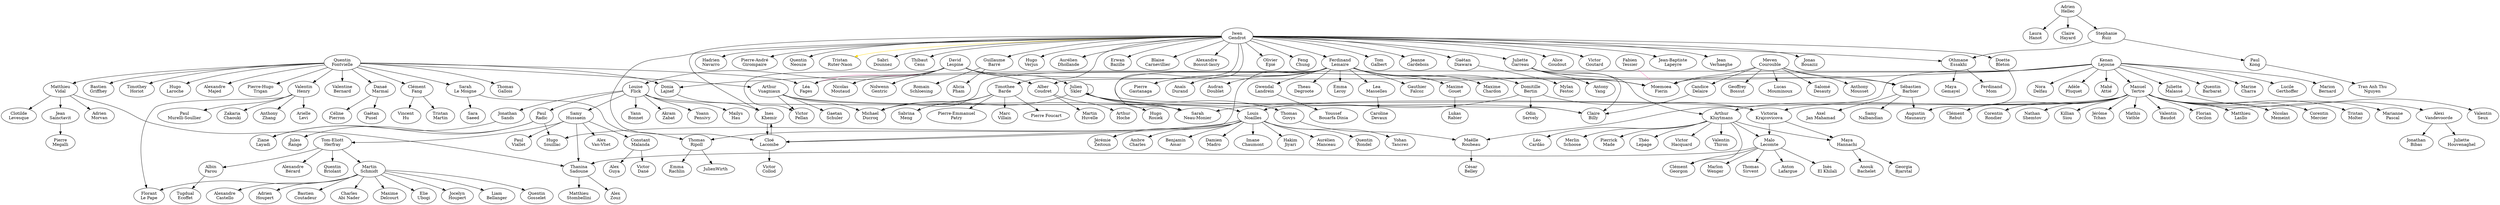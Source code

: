digraph EpiFamily
{
    // List of names :
    abachelet [label="Anouk\nBachelet"];
    acastello [label="Alexandre\nCastello"];
    acharles [label="Ambre\nCharles"];
    acoudret [label="Alber\nCoudret"];
    adhollande [label="Aurélien\nDhollande"];
    ahoche [label="Arthur\nHoche"];
    ahoupert [label="Adrien\nHoupert"];
    alafargue [label="Anton\nLafargue"];
    alevi [label="Arielle\nLevi"];
    alex [label="Alex\nGuya"];
    amorvan [label="Adrien\nMorvan"];
    anais [label="Anaïs\nDurand"];
    anth [label="Anthony\nMousset"];
    aparou [label="Albin\nParou"];
    apluquet [label="Adèle\nPluquet"];
    attie [label="Mahé\nAttié"];
    audr [label="Audran\nDoublet"];
    azouz [label="Alex\nZouz"];
    baggins [label="Léa\nFages"];
    bamar [label="Benjamin\nAmar"];
    barbarat [label="Quentin\nBarbarat"];
    barre [label="Guillaume\nBarré"];
    baudot [label="Valentin\nBaudot"];
    bazille [label="Erwan\nBazille"];
    bcoutadeur [label="Bastien\nCoutadeur"];
    belley [label="César\nBelley"];
    berard [label="Alexandre\nBérard"];
    bibas [label="Jonathan\nBibas"];
    billy [label="Claire\nBilly"];
    blaise [label="Blaise\nCarnevillier"];
    bossut [label="Alexandre\nBossut-Iasry"];
    briolant [label="Quentin\nBriolant"]
    cand [label="Candice\nDelaire"];
    cdevaux [label="Caroline\nDevaux"];
    cecilon [label="Florian\nCecilon"];
    cel [label="Céline\nPierron"];
    cgorgeon [label="Clément\nGeorgon"];
    charra [label="Marine\nCharra"];
    clevesque [label="Clotilde\nLevesque"];
    cmalanda [label="Constant\nMalanda"];
    cnader [label="Charles\nAbi Nader"];
    dana [label="Danaé\nMarmaï"];
    dav [label="David\nLespine"];
    degroote [label="Theau\nDegroote"];
    del [label="Maxime\nDelcourt"];
    dmadro [label="Damien\nMadro"];
    doette [label="Doette\nBleton"];
    domi [label="Domitille\nBertin"];
    donia [label="Donia\nLajnef"];
    eleroy [label="Emma\nLeroy"];
    epie [label="Olivier\nEpié"];
    erachlin [label="Emma\nRachlin"];
    eubogi [label="Elie\nUbogi"];
    falcoz [label="Gauthier\nFalcoz"];
    fang [label="Clément\nFang"];
    feng [label="Feng\nChung"];
    ferd [label="Ferdinand\nLemaire"];
    flick [label="Louise\nFlick"];
    font [label="Quentin\nFontvielle"];
    foucart [label="Pierre Foucart"];
    fpape [label="Florant\nLe Pape"];
    gaet [label="Gaëtan\nPusel"];
    galbert [label="Tom\nGalbert"];
    gallois [label="Thomas\nGallois"];
    gardebois [label="Jeanne\nGardebois"];
    garreau [label="Juliette\nGarreau"];
    gbjarstal [label="Georgia\nBjarstal"];
    gdiawara [label="Gaëtan\nDiawara"];
    geof [label="Geoffrey\nBossut"];
    goudout [label="Alice\nGoudout"];
    goutard [label="Victor\nGoutard"];
    govys [label ="Thomas\nGovys"];
    griffhey [label="Bastien\nGriffhey"];
    gschuler [label="Gaetan\nSchuler"];
    hanot [label="Laura\nHanot"];
    hayard [label="Claire\nHayard"];
    hellec [label="Adrien\nHellec"];
    horiot [label="Timothey\nHoriot"];
    houve [label="Juliette\nHouvenaghel"];
    hu [label = "Vincent\nHu"];
    ichaumont [label="Imane\nChaumont"];
    ikhemir [label="Ines\nKhemir"];
    ikhilali [label="Inès\nEl Khilali"];
    iwen [label="Iwen\nGendrot"];
    jblapeyre [label="Jean-Baptiste\nLapeyre"];
    jean [label="Jean\nVerhaeghe"];
    jhoupert [label="Jocelyn\nHoupert"];
    jiyari [label="Hakim\nJiyari"];
    jojo [label="Jonas\nBouaziz"];
    jrange [label="Jules\nRange"];
    jsainctavit [label="Jean\nSainctavit"];
    jsprintz [label="Gwendal\nLandrein"];
    jwirth [label="Julien\Wirth"];
    kenan [label="Kenan\nLejosne"];
    kluyt [label="Arthur\nKluytmans"];
    lacombe [label="Cloé\nLacombe"];
    laroche [label="Hugo\nLaroche"];
    lasllo [label="Matthieu\nLasllo"];
    lbellanger [label="Liam\nBellanger"];
    lcardao [label="Léo\nCardão"];
    lgerthoffer [label="Lucile\nGerthoffer"];
    lmasselles [label="Lea\nMasselles"];
    lrabier [label="Lukas\nRabier"];
    lucas [label="Lucas\nMouminoux"];
    mahamad [label = "Axel\nJan Mahamad"];
    mahamad [label="Axel\nJan Mahamad"];
    majed [label="Alexandre\nMajed"];
    malasse [label ="Juliette\nMalassé"];
    manceau [label="Aurélien\nManceau"];
    maunaury [label="Augustin\nMaunaury"];
    mbernard [label="Marion\nBernard"];
    mchardon [label="Maxime\nChardon"];
    mducrocq [label="Michael\nDucroq"];
    memeint [label="Nicolas\nMemeint"];
    meng [label="Sabrina\nMeng"];
    mercier [label="Corentin\nMercier"];
    mev [label="Meven\nCourouble"];
    mferdinand [label="Ferdinand\nMom"];
    mfestoc [label="Mylan\nFestoc"];
    mgemayel [label="Maya\nGemayel"];
    mgouet [label="Maxime\nGouet"];
    mhan [label="Maya\nHannachi"];
    mhau [label="Mailys\nHau"];
    mhuvelle [label="Martin\nHuvelle"];
    mlecomte [label="Malo\nLecomte"];
    moe [label="Moemoea\nFierin"];
    molter [label="Tristan\nMolter"];
    mschmidt [label="Martin\nSchmidt"];
    mschoose [label="Merlin\nSchoose"];
    mstombellini [label="Matthieu\nStombellini"];
    mvidal [label="Matthieu\nVidal"];
    mwenger [label="Marlon\nWenger"];
    nalbandian [label="Samy\nNalbandian"];
    navarro [label="Hadrien\nNavarro"];
    nic [label="Nicolas\nMoutaud"];
    noailles [label="Louis\nNoailles"];
    nolw [label="Nolwenn\nGentric"];
    nora [label="Nora\nDelfau"];
    odin [label="Odin\nServely"];
    othmane [label="Othmane\nEssakhi"];
    pag [label="Pierre-André\nGirompaire"];
    pam [label="Pierre\nMegalli"];
    pascal [label="Marianne\nPascal"];
    pat [label="Pierre-Emmanuel\nPatry"];
    pensivy [label="Yoann\nPensivy"];
    pham [label="Alicia\nPham"];
    ph [label="Pierre-Hugo\nTrigan"];
    pier [label="Pierre\nGastanaga"];
    pkong [label="Paul\nKong"];
    pmade [label="Pierrick\nMade"];
    psoulier [label="Paul\nMurelli-Soullier"];
    pviallet [label="Paul\nViallet"];
    qgosselet [label="Quentin\nGosselet"];
    qneouze [label="Quentin\nNeouze"];
    qrondel [label="Quentin\nRondel"];
    radic [label="Paul\nRadic"];
    rebut [label="Clément\nRebut"];
    ripoll [label="Thomas\nRipoll"];
    rondier [label="Corentin\nRondier"];
    rosiek [label ="Hugo\nRosiek"];
    roubeau [label="Maëlle\nRoubeau"];
    ruiz [label="Stephanie\nRuiz"];
    ruter [label="Tristan\nRuter-Naon"];
    sabri [label="Sabri\nDounnez"];
    saeed [label="Sara\nSaeed"];
    salo [label="Salomé\nDesauty"];
    samy [label="Samy\nHussaein"];
    sands [label="Jonathan\nSands"];
    satan [label="Fabien\nTessier"];
    schloesing [label="Romain\nSchloesing"];
    seb [label="Sébastien\nBarbier"];
    shemtov [label="Nathan\nShemtov"];
    siou [label="Killian\nSiou"];
    skler [label="Julien\nSkler"];
    slemoigne [label="Sarah\nLe Moigne"];
    smonier [label="Sarah\nNeau-Monier"];
    souillac [label="Hugo\nSouillac"];
    tcens [label="Thibaut\nCens"];
    tchan [label="Jérôme\nTchan"];
    tecoffet [label="Tugdual\nEcoffet"];
    tertre [label="Manuel\nTertre"];
    tim [label="Timothee\nBarde"];
    tlepage [label="Théo\nLepage"];
    tnguyen [label="Tran Anh Thu\nNguyen"];
    tome [label="Tom-Eliott\nHerfray"];
    tristan [label = "Tristan\nMartin"];
    tsadoune [label="Thanina\nSadoune"];
    tsirvent [label="Thomas\nSirvent"];
    tz [label="Yohan\nTancrez"];
    vaginau [label="Arthur\nVuagniaux"];
    vanvliet [label="Alex\nVan-Vliet"];
    vanvoorder [label="Alexi\nVandevoorde"];
    vatble [label="Mathis\nVatble"];
    vbernard [label="Valentine\nBernard"];
    vcollod [label="Victor\nCollod"];
    vdan [label="Victor\nDané"];
    verjus [label="Hugo\nVerjus"];
    vhacquard [label="Victor\nHacquard"];
    vhenry [label ="Valentin\nHenry"];
    victoria [label="Victoria\nKrajcovicova"];
    villain [label="Marc\nVillain"];
    vpellan [label="Victor\nPellan"];
    vseux [label="Valentin\nSeux"];
    vthiron [label="Valentin\nThiron"];
    yang [label=" Antony\nYang"];
    ybonnet [label="Yann\nBonnet"];
    ydinia [label="Youssef\nBouarfa Dinia"];
    zabat [label="Akram\nZabat"];
    zak [label="Zakaria\nChaouki"];
    zeitoun [label="Jérémie\nZeitoun"];
    zhan [label="Anthony\nZhang"];
    zlayadi [label="Ziane\nLayadi"];

    /*
    ** List of patronage links :
    */

    // Iwen's graph
    iwen -> ruter [color="gold"];
    iwen -> adhollande;
    iwen -> tcens;
    iwen -> billy;
    iwen -> lacombe;
      // Cloé's graph
      lacombe -> vcollod;
      lacombe -> ikhemir;
    iwen -> jblapeyre;
    iwen -> othmane;
    iwen -> gdiawara;
      // Gdiawara's graph
      gdiawara -> mfestoc;
    iwen -> ikhemir;
      // Ikhemir's graph
      ikhemir -> lacombe;
    iwen -> gardebois;
    iwen -> pag;
    iwen -> bossut;
    iwen -> jean;
    iwen -> sabri;
    iwen -> verjus;
    iwen -> galbert;
    iwen -> epie;
    iwen -> goudout;
    iwen -> jojo;
    iwen -> bazille;
    iwen -> goutard;
    iwen -> blaise;
    iwen -> feng;
    iwen -> tim;
      // Tim's graph
      tim -> villain;
      tim -> meng;
      tim -> pat;
      tim -> mducrocq;
      tim -> foucart;
    iwen -> barre;
      // Guillaume's graph
      barre -> pham;
      barre -> schloesing;
    iwen -> ferd
      // Ferdinand's graph
      ferd -> moe;
      ferd -> lacombe;
      ferd -> pier;
      ferd -> smonier;
      ferd -> audr;
      ferd -> anais;
      ferd -> falcoz;
      ferd -> degroote;
      ferd -> mgouet;
        // Maxime Gouet's graph
        mgouet -> lrabier;
      ferd -> eleroy;
      ferd -> jsprintz;
        // Gwendal Landrein's graph
        jsprintz -> ydinia
      ferd -> lmasselles;
        // Lea's graph
        lmasselles -> cdevaux;
      ferd -> mchardon;
      ferd -> domi;
        // Domitille's graph
	domi -> odin;
	domi -> smonier;
	domi -> victoria;
      ferd -> mducrocq;
    iwen -> doette;
      // Doette's graph
      doette -> maunaury;
    iwen -> garreau;
      // Juliette's graph
      garreau -> billy;
      garreau -> seb;
      garreau -> kluyt;
        // Arthur Kluytmans's graph
        kluyt -> cgorgeon;
        kluyt -> lcardao;
        kluyt -> mlecomte;
          // Malo Lecomte's graph
          mlecomte -> alafargue;
          mlecomte -> ikhilali;
          mlecomte -> cgorgeon;
          mlecomte -> mwenger;
          mlecomte -> tsirvent;
          mlecomte -> tsadoune;
            // Thanina's graph
            tsadoune -> mstombellini;
        kluyt -> mschoose;
        kluyt -> pmade;
        kluyt -> tlepage;
        kluyt -> vhacquard;
        kluyt -> vthiron;
        kluyt -> mhan;
          // Maya's graph
          mhan -> abachelet;
          mhan -> gbjarstal;
      garreau -> yang;
    iwen -> navarro;
    iwen -> acoudret;
      // Alban Coudret's graph
      acoudret -> mhuvelle;
      acoudret -> ahoche;
    iwen -> qneouze;

    // David's graph
    dav -> flick;
      // Louise's graph
      flick -> noailles;
        // Louis Noailles's graph
        noailles -> jiyari;
        noailles -> ichaumont;
        noailles -> dmadro;
        noailles -> bamar;
        noailles -> tz;
        noailles -> zeitoun;
        noailles -> ripoll;
	  // Ripol's graph
	  ripoll -> erachlin;
	  ripoll -> jwirth;
        noailles -> manceau;
        noailles -> acharles
        noailles -> souillac;
        noailles -> lacombe;
        noailles -> qrondel;
      flick -> sands;
        // Sands's graph
        sands -> zlayadi;
      flick -> pensivy;
      flick -> zabat;
      flick -> mhau;
      flick -> ybonnet;
      flick -> radic;
        // Radic's graph
        radic -> souillac;
        radic -> jrange;
        radic -> zlayadi;
      flick -> samy;
        // Samy's graph
        samy -> vanvliet;
        samy -> tsadoune;
        samy -> pviallet;
        samy -> cmalanda;
          // Constant's graph
          cmalanda -> vdan;
	  cmalanda -> alex;
        samy -> tome;
	  // Tome-Eliott's graph
	  tome -> aparou;
	    // Albin's graph
	    aparou -> tecoffet;
	  tome -> berard;
	  tome -> briolant;
	  tome -> mschmidt;
	    // Martin's graph
	    mschmidt -> lbellanger;
            mschmidt -> cnader;
	    mschmidt -> fpape;
            mschmidt -> jhoupert;
	    mschmidt -> del;
            mschmidt -> ahoupert;
            mschmidt -> eubogi;
            mschmidt -> qgosselet;
            mschmidt -> bcoutadeur;
            mschmidt -> acastello;
    dav -> moe;
    dav -> nic;
    dav -> nolw;
    dav -> skler;
      // Julien's graph
      skler -> rosiek;
      skler -> smonier;
      skler -> mducrocq;
      skler -> skler;
      skler -> billy;
      skler -> govys;
        // Thomas's graph
        govys -> roubeau;
          // Maelle's graph
          roubeau -> belley;
    dav -> vpellan;
    dav -> acoudret;

    // Adrien's graph
    hellec -> hayard;
    hellec -> ruiz;
      // Ruiz's graph
      ruiz -> othmane;
        // Othmane's graph
        othmane -> mferdinand;
        othmane -> mgemayel;
      ruiz -> pkong;
        // Pkong's graph
      	pkong -> tnguyen;
    hellec -> hanot;

    // Quentin's graph
    font -> majed;
    font -> vbernard;
    font -> donia;
    font -> vaginau;
      // Vaginaux's graph
      vaginau -> victoria;
      vaginau -> vpellan;
      vaginau -> smonier;
      vaginau -> gschuler;
      vaginau -> mducrocq;
    font -> mvidal;
      // Matthieu Vidal's graph
      mvidal -> jsainctavit;
        // Jean's graph
        jsainctavit -> pam;
      mvidal -> amorvan;
      mvidal -> clevesque;
      mvidal -> tsadoune;
        // Thanina's graph
        tsadoune -> azouz;
    font -> dana
      // Danae's graph
      dana -> cel;
      dana -> gaet;
    font -> laroche;
    font -> baggins;
    font -> fang;
      // Clément's graph
      fang -> hu;
      fang -> tristan;
    font -> horiot;
    font -> ph;
    font -> gallois;
    font -> griffhey;
    font -> vhenry;
      // Valentin Henry's graph
      vhenry -> alevi;
      vhenry -> psoulier;
      vhenry -> zhan;
      vhenry -> zak;
      vhenry -> fpape;
    font -> slemoigne;
      // Sarah LeMoigne's graph
      slemoigne -> ripoll;
      slemoigne -> saeed;

    // Kenan's graph
    kenan -> moe;
    kenan -> mbernard;
    kenan -> baggins;
    kenan -> donia;
      // Donia's graph
      donia ->  ikhemir;
    kenan -> malasse;
      // Malasse's graph
      malasse -> vseux;
    kenan -> roubeau;
    kenan -> charra;
    kenan -> apluquet;
    kenan -> nora;
    kenan -> tertre;
      // Tertre's graph
      tertre -> mercier;
      tertre -> noailles;
      tertre -> kluyt;
      tertre -> victoria;
        // Victoria's graph
	victoria -> mhan;
	victoria -> mlecomte;
      tertre -> memeint;
      tertre -> molter;
      tertre -> rebut;
      tertre -> tchan;
      tertre -> vatble;
      tertre -> lasllo;
      tertre -> baudot;
      tertre -> cecilon;
      tertre -> shemtov;
      tertre -> siou;
      tertre -> vanvoorder;
        // Vandevoorde's graph
        vanvoorder -> bibas;
        vanvoorder -> houve;
      tertre -> rondier;
      tertre -> pascal;
    kenan -> attie;
    kenan -> barbarat;
    kenan -> lgerthoffer;

    // Meven's graph
    mev -> cand;
      // Candice's graph
      cand -> billy;
    mev -> seb;
      seb -> mahamad;
      seb -> nalbandian;
      seb -> maunaury;
    mev -> anth;
    mev -> salo;
    mev -> geof;
    mev -> lucas;
    mev -> moe;

    /*
    ** List of special links
    */
    { // love links, please use [dir=none color="hotpink"] attribute
      edge [dir=none color="hotpink"]
      satan -> moe
      dav -> baggins
    }
}
